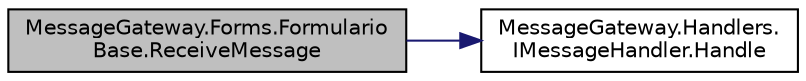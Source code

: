 digraph "MessageGateway.Forms.FormularioBase.ReceiveMessage"
{
 // INTERACTIVE_SVG=YES
 // LATEX_PDF_SIZE
  edge [fontname="Helvetica",fontsize="10",labelfontname="Helvetica",labelfontsize="10"];
  node [fontname="Helvetica",fontsize="10",shape=record];
  rankdir="LR";
  Node1 [label="MessageGateway.Forms.Formulario\lBase.ReceiveMessage",height=0.2,width=0.4,color="black", fillcolor="grey75", style="filled", fontcolor="black",tooltip="Metodo que pasa el mensaje recibido por todos los handlers contenidos en el formulario y devuelve la ..."];
  Node1 -> Node2 [color="midnightblue",fontsize="10",style="solid",fontname="Helvetica"];
  Node2 [label="MessageGateway.Handlers.\lIMessageHandler.Handle",height=0.2,width=0.4,color="black", fillcolor="white", style="filled",URL="$interfaceMessageGateway_1_1Handlers_1_1IMessageHandler.html#a10f8707e9475571fa2206f8fe5dbdf92",tooltip="Intentar manejar el mensaje y sacar una respuesta o pasar al siguiente."];
}

